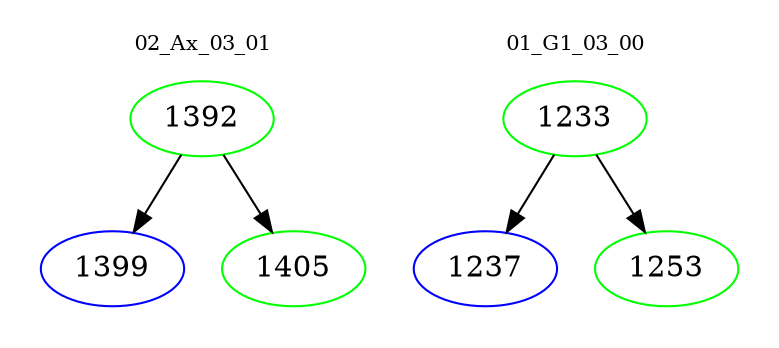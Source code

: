 digraph{
subgraph cluster_0 {
color = white
label = "02_Ax_03_01";
fontsize=10;
T0_1392 [label="1392", color="green"]
T0_1392 -> T0_1399 [color="black"]
T0_1399 [label="1399", color="blue"]
T0_1392 -> T0_1405 [color="black"]
T0_1405 [label="1405", color="green"]
}
subgraph cluster_1 {
color = white
label = "01_G1_03_00";
fontsize=10;
T1_1233 [label="1233", color="green"]
T1_1233 -> T1_1237 [color="black"]
T1_1237 [label="1237", color="blue"]
T1_1233 -> T1_1253 [color="black"]
T1_1253 [label="1253", color="green"]
}
}
